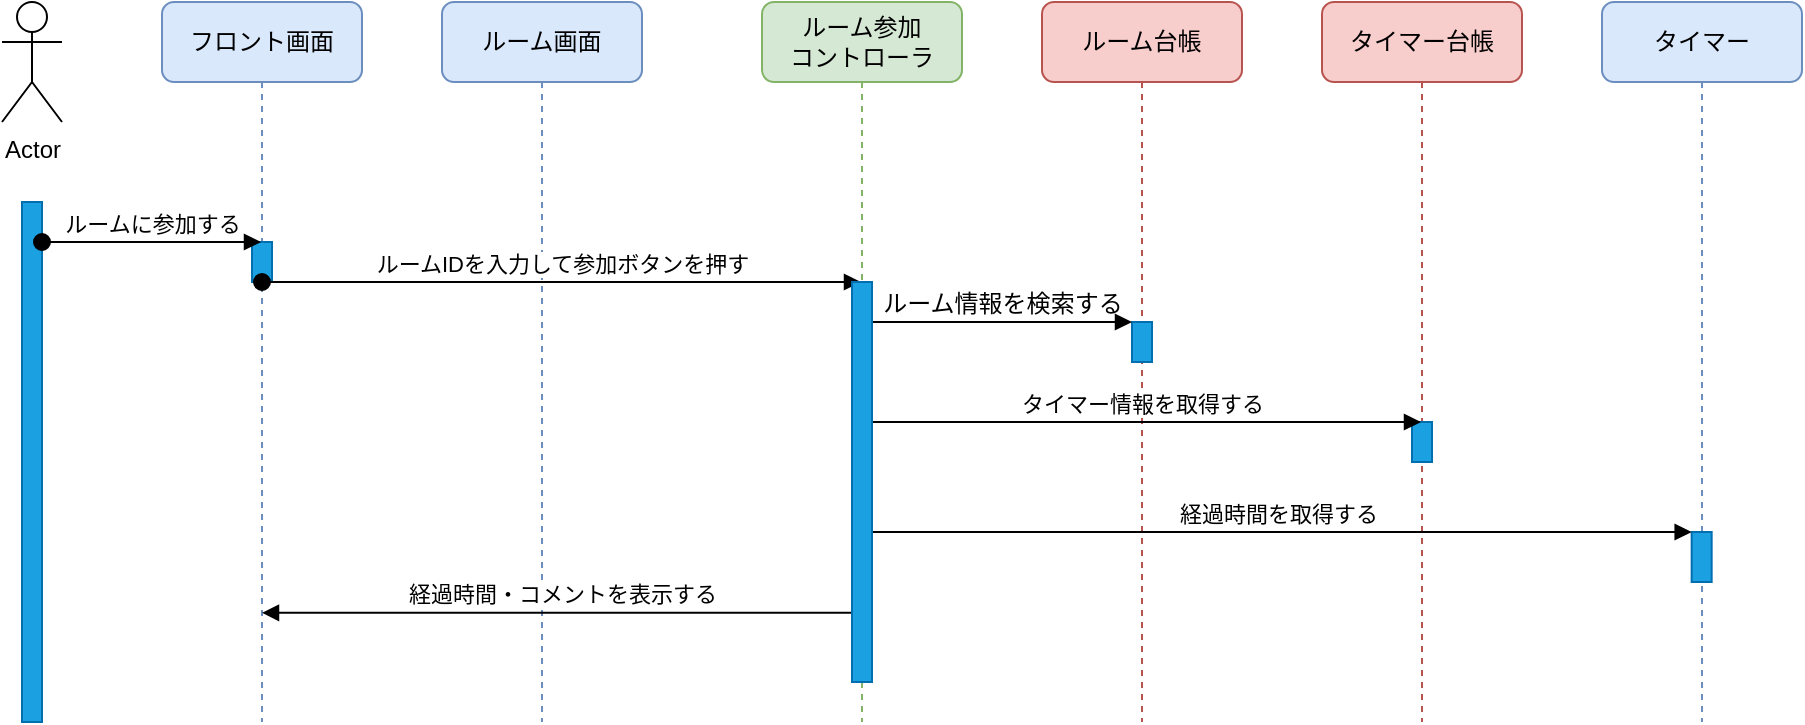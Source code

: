 <mxfile version="19.0.3" type="device"><diagram name="Page-1" id="13e1069c-82ec-6db2-03f1-153e76fe0fe0"><mxGraphModel dx="1363" dy="571" grid="1" gridSize="10" guides="1" tooltips="1" connect="1" arrows="1" fold="1" page="1" pageScale="1" pageWidth="1100" pageHeight="850" background="none" math="0" shadow="0"><root><mxCell id="0"/><mxCell id="1" parent="0"/><mxCell id="7baba1c4bc27f4b0-2" value="ルーム画面" style="shape=umlLifeline;perimeter=lifelinePerimeter;whiteSpace=wrap;html=1;container=1;collapsible=0;recursiveResize=0;outlineConnect=0;rounded=1;shadow=0;comic=0;labelBackgroundColor=none;strokeWidth=1;fontFamily=Verdana;fontSize=12;align=center;fillColor=#dae8fc;strokeColor=#6c8ebf;" parent="1" vertex="1"><mxGeometry x="240" y="80" width="100" height="360" as="geometry"/></mxCell><mxCell id="7baba1c4bc27f4b0-4" value="ルーム台帳" style="shape=umlLifeline;perimeter=lifelinePerimeter;whiteSpace=wrap;html=1;container=1;collapsible=0;recursiveResize=0;outlineConnect=0;rounded=1;shadow=0;comic=0;labelBackgroundColor=none;strokeWidth=1;fontFamily=Verdana;fontSize=12;align=center;fillColor=#f8cecc;strokeColor=#b85450;" parent="1" vertex="1"><mxGeometry x="540" y="80" width="100" height="360" as="geometry"/></mxCell><mxCell id="7baba1c4bc27f4b0-16" value="" style="html=1;points=[];perimeter=orthogonalPerimeter;rounded=0;shadow=0;comic=0;labelBackgroundColor=none;strokeWidth=1;fontFamily=Verdana;fontSize=12;align=center;fillColor=#1ba1e2;fontColor=#ffffff;strokeColor=#006EAF;" parent="7baba1c4bc27f4b0-4" vertex="1"><mxGeometry x="45" y="160" width="10" height="20" as="geometry"/></mxCell><mxCell id="7baba1c4bc27f4b0-5" value="タイマー台帳" style="shape=umlLifeline;perimeter=lifelinePerimeter;whiteSpace=wrap;html=1;container=1;collapsible=0;recursiveResize=0;outlineConnect=0;rounded=1;shadow=0;comic=0;labelBackgroundColor=none;strokeWidth=1;fontFamily=Verdana;fontSize=12;align=center;fillColor=#f8cecc;strokeColor=#b85450;" parent="1" vertex="1"><mxGeometry x="680" y="80" width="100" height="360" as="geometry"/></mxCell><mxCell id="7baba1c4bc27f4b0-19" value="" style="html=1;points=[];perimeter=orthogonalPerimeter;rounded=0;shadow=0;comic=0;labelBackgroundColor=none;strokeWidth=1;fontFamily=Verdana;fontSize=12;align=center;fillColor=#1ba1e2;fontColor=#ffffff;strokeColor=#006EAF;" parent="7baba1c4bc27f4b0-5" vertex="1"><mxGeometry x="45" y="210" width="10" height="20" as="geometry"/></mxCell><mxCell id="7baba1c4bc27f4b0-6" value="タイマー" style="shape=umlLifeline;perimeter=lifelinePerimeter;whiteSpace=wrap;html=1;container=1;collapsible=0;recursiveResize=0;outlineConnect=0;rounded=1;shadow=0;comic=0;labelBackgroundColor=none;strokeWidth=1;fontFamily=Verdana;fontSize=12;align=center;fillColor=#dae8fc;strokeColor=#6c8ebf;" parent="1" vertex="1"><mxGeometry x="820" y="80" width="100" height="360" as="geometry"/></mxCell><mxCell id="1qGzw5ACK42XCQRlAOkC-15" value="" style="html=1;points=[];perimeter=orthogonalPerimeter;fillColor=#1ba1e2;fontColor=#ffffff;strokeColor=#006EAF;" vertex="1" parent="7baba1c4bc27f4b0-6"><mxGeometry x="44.83" y="265" width="10" height="25" as="geometry"/></mxCell><mxCell id="7baba1c4bc27f4b0-8" value="フロント画面" style="shape=umlLifeline;perimeter=lifelinePerimeter;whiteSpace=wrap;html=1;container=1;collapsible=0;recursiveResize=0;outlineConnect=0;rounded=1;shadow=0;comic=0;labelBackgroundColor=none;strokeWidth=1;fontFamily=Verdana;fontSize=12;align=center;fillColor=#dae8fc;strokeColor=#6c8ebf;" parent="1" vertex="1"><mxGeometry x="100" y="80" width="100" height="360" as="geometry"/></mxCell><mxCell id="1qGzw5ACK42XCQRlAOkC-5" value="" style="html=1;points=[];perimeter=orthogonalPerimeter;rounded=0;shadow=0;comic=0;labelBackgroundColor=none;strokeWidth=1;fontFamily=Verdana;fontSize=12;align=center;fillColor=#1ba1e2;fontColor=#ffffff;strokeColor=#006EAF;" vertex="1" parent="7baba1c4bc27f4b0-8"><mxGeometry x="45" y="120" width="10" height="20" as="geometry"/></mxCell><mxCell id="1qGzw5ACK42XCQRlAOkC-6" value="ルームIDを入力して参加ボタンを押す" style="html=1;verticalAlign=bottom;startArrow=oval;startFill=1;endArrow=block;startSize=8;rounded=0;" edge="1" parent="7baba1c4bc27f4b0-8" target="7baba1c4bc27f4b0-3"><mxGeometry width="60" relative="1" as="geometry"><mxPoint x="50" y="140" as="sourcePoint"/><mxPoint x="110" y="140" as="targetPoint"/><Array as="points"><mxPoint x="120" y="140"/></Array></mxGeometry></mxCell><mxCell id="7baba1c4bc27f4b0-17" value="ルーム情報を検索する" style="html=1;verticalAlign=bottom;endArrow=block;labelBackgroundColor=none;fontFamily=Verdana;fontSize=12;edgeStyle=elbowEdgeStyle;elbow=vertical;" parent="1" source="7baba1c4bc27f4b0-13" target="7baba1c4bc27f4b0-16" edge="1"><mxGeometry relative="1" as="geometry"><mxPoint x="510" y="220" as="sourcePoint"/><Array as="points"><mxPoint x="460" y="240"/></Array><mxPoint as="offset"/></mxGeometry></mxCell><mxCell id="1qGzw5ACK42XCQRlAOkC-2" value="" style="html=1;points=[];perimeter=orthogonalPerimeter;fillColor=#1ba1e2;fontColor=#ffffff;strokeColor=#006EAF;" vertex="1" parent="1"><mxGeometry x="30" y="180" width="10" height="260" as="geometry"/></mxCell><mxCell id="1qGzw5ACK42XCQRlAOkC-3" value="Actor" style="shape=umlActor;verticalLabelPosition=bottom;verticalAlign=top;html=1;" vertex="1" parent="1"><mxGeometry x="20" y="80" width="30" height="60" as="geometry"/></mxCell><mxCell id="1qGzw5ACK42XCQRlAOkC-4" value="ルームに参加する" style="html=1;verticalAlign=bottom;startArrow=oval;startFill=1;endArrow=block;startSize=8;rounded=0;" edge="1" parent="1" target="7baba1c4bc27f4b0-8"><mxGeometry width="60" relative="1" as="geometry"><mxPoint x="40" y="200" as="sourcePoint"/><mxPoint x="100" y="200" as="targetPoint"/><Array as="points"><mxPoint x="110" y="200"/></Array></mxGeometry></mxCell><mxCell id="1qGzw5ACK42XCQRlAOkC-16" value="経過時間を取得する" style="html=1;verticalAlign=bottom;startArrow=oval;endArrow=block;startSize=8;rounded=0;" edge="1" target="1qGzw5ACK42XCQRlAOkC-15" parent="1"><mxGeometry relative="1" as="geometry"><mxPoint x="450" y="345" as="sourcePoint"/></mxGeometry></mxCell><mxCell id="1qGzw5ACK42XCQRlAOkC-17" value="経過時間・コメントを表示する" style="html=1;verticalAlign=bottom;startArrow=oval;startFill=1;endArrow=block;startSize=8;rounded=0;exitX=0.533;exitY=0.827;exitDx=0;exitDy=0;exitPerimeter=0;" edge="1" parent="1" source="7baba1c4bc27f4b0-13" target="7baba1c4bc27f4b0-8"><mxGeometry width="60" relative="1" as="geometry"><mxPoint x="220" y="420" as="sourcePoint"/><mxPoint x="280" y="420" as="targetPoint"/></mxGeometry></mxCell><mxCell id="7baba1c4bc27f4b0-3" value="ルーム参加&lt;br&gt;コントローラ" style="shape=umlLifeline;perimeter=lifelinePerimeter;whiteSpace=wrap;html=1;container=1;collapsible=0;recursiveResize=0;outlineConnect=0;rounded=1;shadow=0;comic=0;labelBackgroundColor=none;strokeWidth=1;fontFamily=Verdana;fontSize=12;align=center;fillColor=#d5e8d4;strokeColor=#82b366;" parent="1" vertex="1"><mxGeometry x="400" y="80" width="100" height="360" as="geometry"/></mxCell><mxCell id="1qGzw5ACK42XCQRlAOkC-10" value="タイマー情報を取得する" style="html=1;verticalAlign=bottom;startArrow=oval;startFill=1;endArrow=block;startSize=8;rounded=0;" edge="1" parent="7baba1c4bc27f4b0-3" target="7baba1c4bc27f4b0-5"><mxGeometry width="60" relative="1" as="geometry"><mxPoint x="50" y="210" as="sourcePoint"/><mxPoint x="115" y="200" as="targetPoint"/></mxGeometry></mxCell><mxCell id="7baba1c4bc27f4b0-13" value="" style="html=1;points=[];perimeter=orthogonalPerimeter;rounded=0;shadow=0;comic=0;labelBackgroundColor=none;strokeWidth=1;fontFamily=Verdana;fontSize=12;align=center;fillColor=#1ba1e2;fontColor=#ffffff;strokeColor=#006EAF;" parent="7baba1c4bc27f4b0-3" vertex="1"><mxGeometry x="45" y="140" width="10" height="200" as="geometry"/></mxCell></root></mxGraphModel></diagram></mxfile>